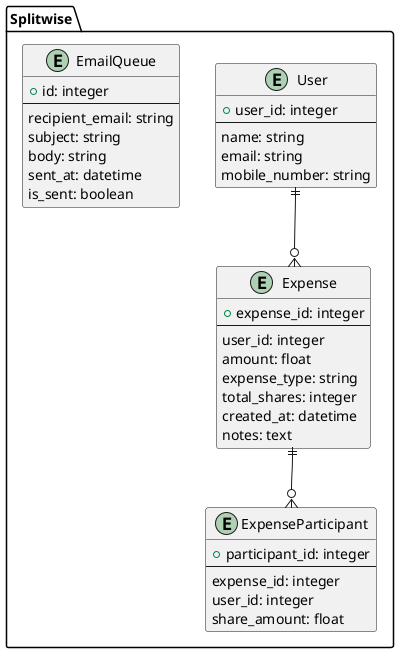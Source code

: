 @startuml
!define TABLE_BORDER_STYLE single
!define TABLE_HEADER_BACKGROUND_COLOR LightBlue
!define TABLE_ROW_BACKGROUND_COLOR PaleTurquoise

package "Splitwise" {
    entity "User" {
        + user_id: integer
        --
        name: string
        email: string
        mobile_number: string
    }

    entity "Expense" {
        + expense_id: integer
        --
        user_id: integer
        amount: float
        expense_type: string
        total_shares: integer
        created_at: datetime
        notes: text
    }

    entity "ExpenseParticipant" {
        + participant_id: integer
        --
        expense_id: integer
        user_id: integer
        share_amount: float
    }

    entity "EmailQueue" {
        + id: integer
        --
        recipient_email: string
        subject: string
        body: string
        sent_at: datetime
        is_sent: boolean
    }

    User ||--o{ Expense
    Expense ||--o{ ExpenseParticipant
}

@enduml
